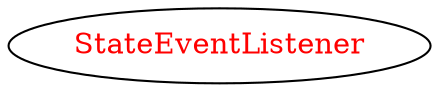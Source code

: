 digraph dependencyGraph {
 concentrate=true;
 ranksep="2.0";
 rankdir="LR"; 
 splines="ortho";
"StateEventListener" [fontcolor="red"];
}